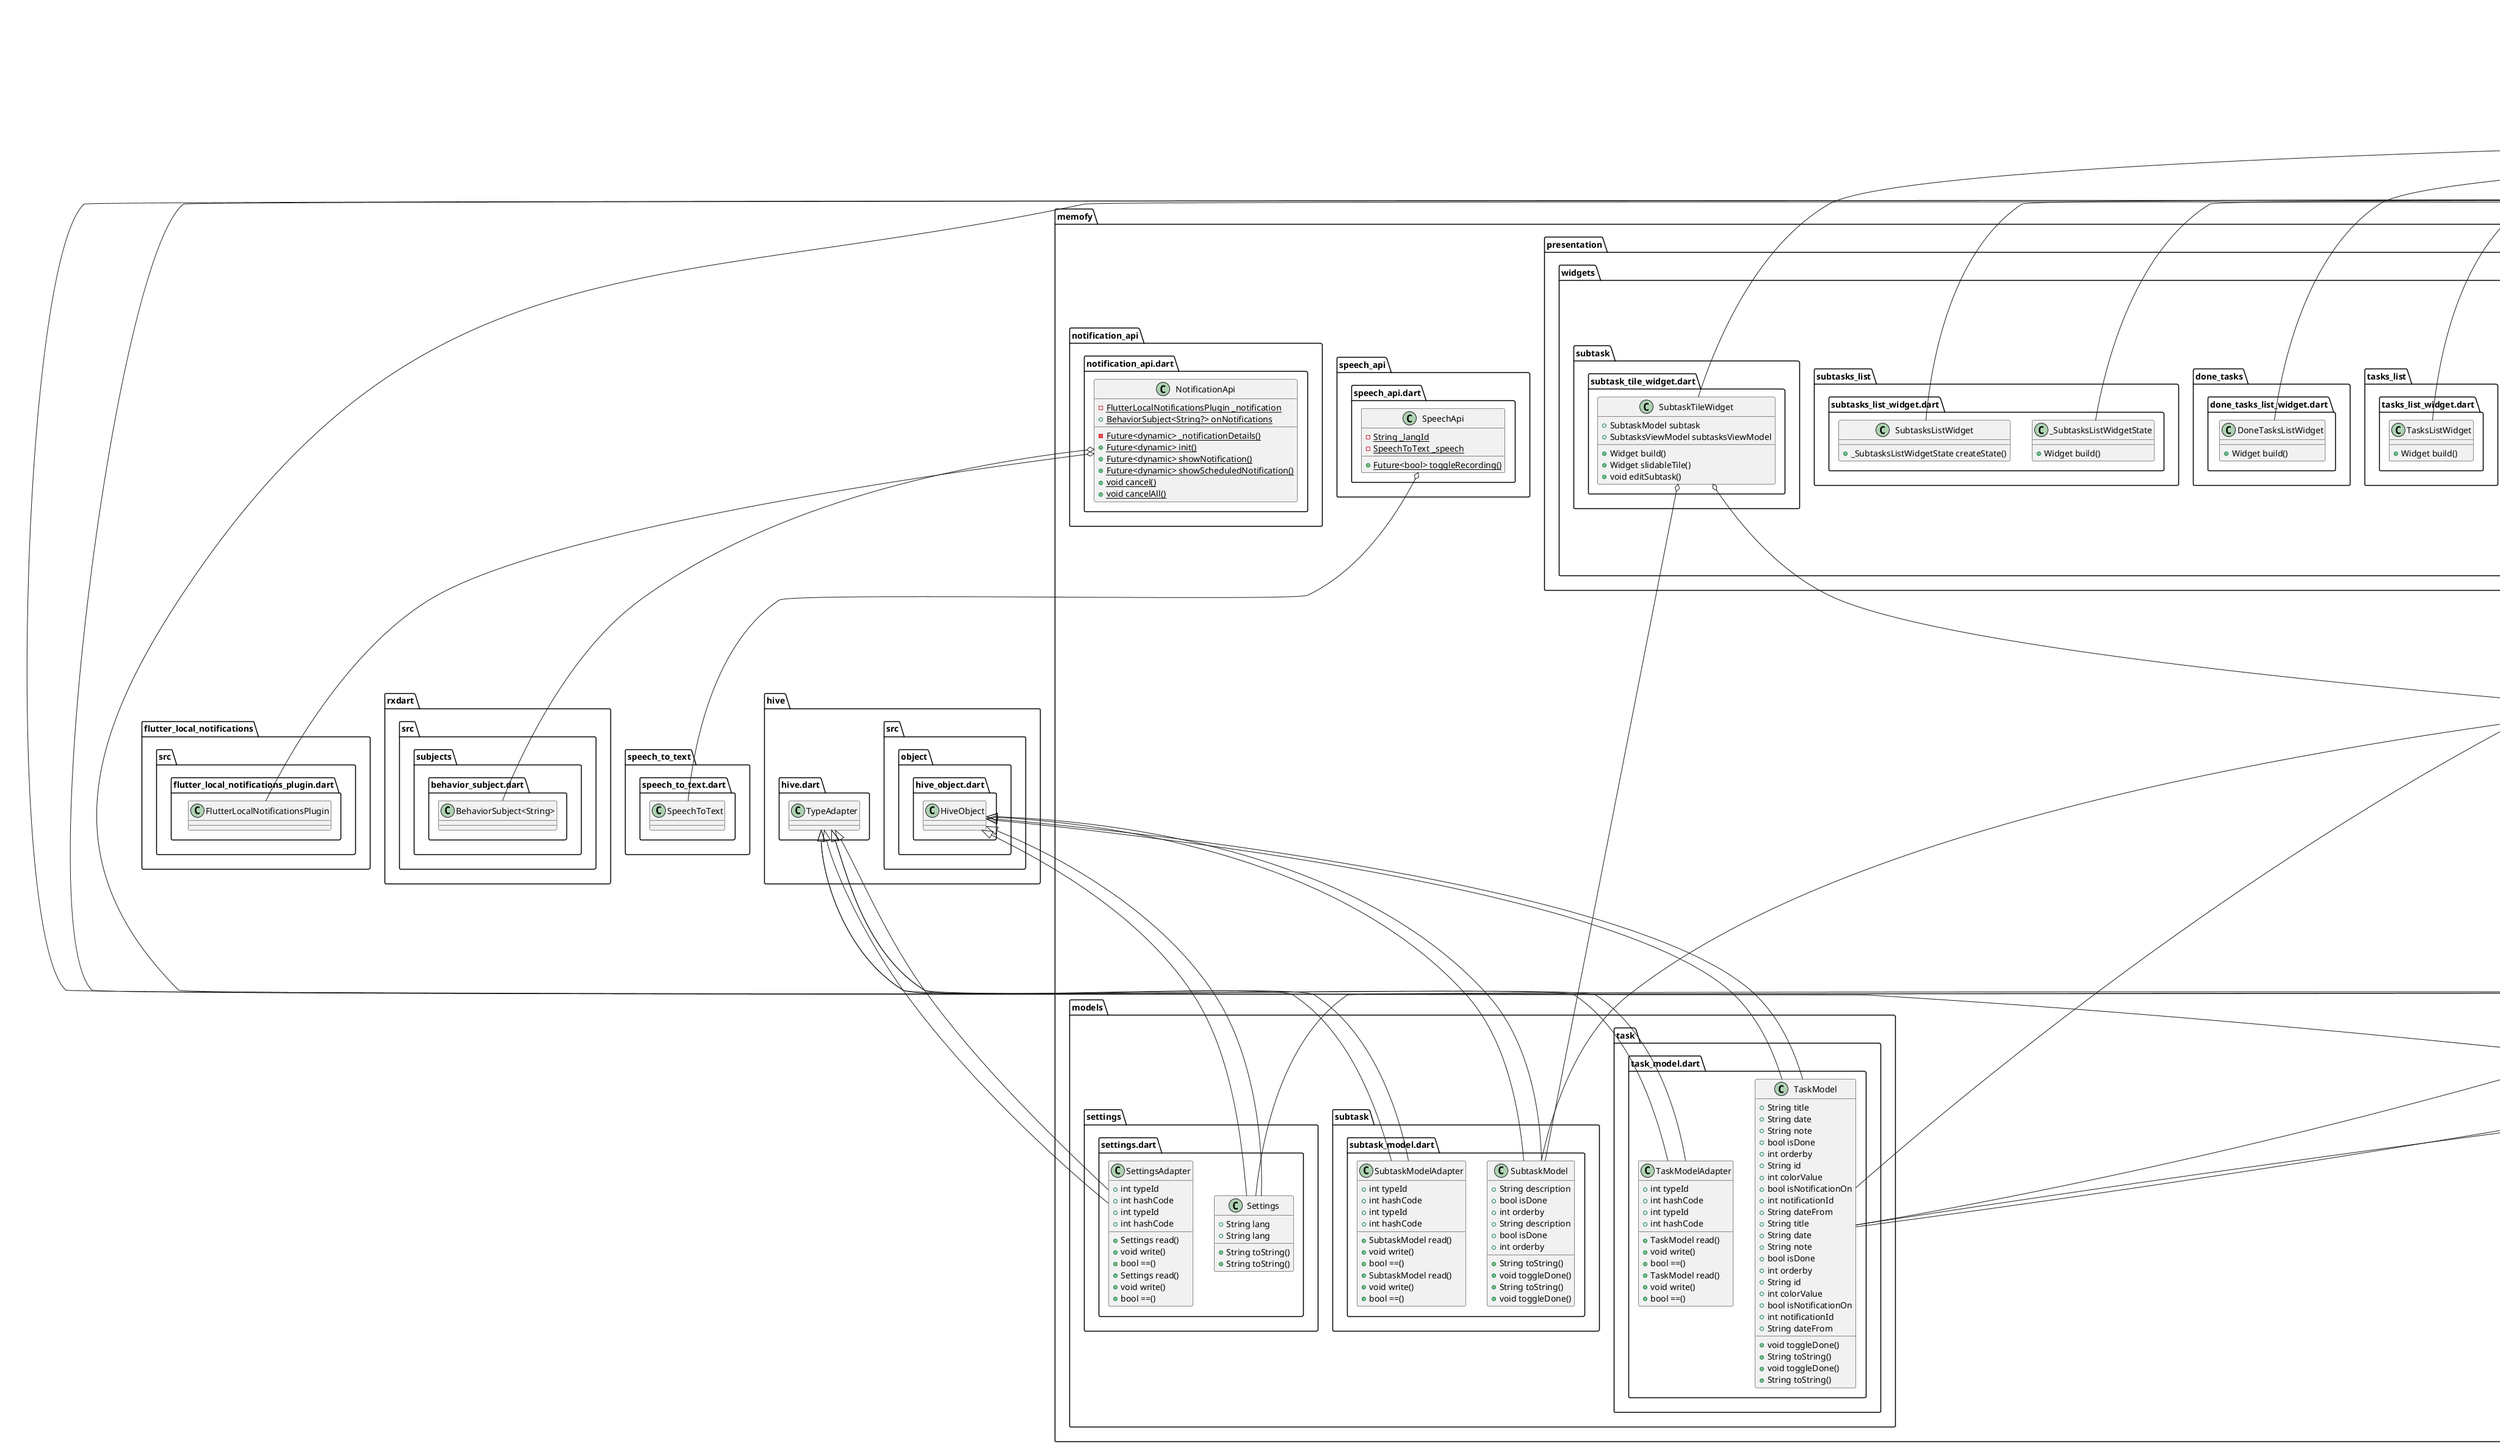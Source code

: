 @startuml
set namespaceSeparator ::

class "memofy::main.dart::MyApp" {
  +Widget build()
}

"flutter::src::widgets::framework.dart::StatelessWidget" <|-- "memofy::main.dart::MyApp"

class "memofy::validation::validation_item.dart::ValidationItem" {
  +String value
  +String? error
}

class "memofy::validation::text_validation.dart::TextValidation" {
  -ValidationItem _text
  +ValidationItem text
  +bool isValid
  +void changeNewTitle()
}

"memofy::validation::text_validation.dart::TextValidation" o-- "memofy::validation::validation_item.dart::ValidationItem"
"flutter::src::foundation::change_notifier.dart::ChangeNotifier" <|-- "memofy::validation::text_validation.dart::TextValidation"

class "memofy::data::subtask_service.dart::SubtaskService" {
  -Future<Box<SubtaskModel>> _box
  -Future<Box<TaskModel>> _boxTask
  -ValueListenable<Object>? _listenableBox
  +Future<void> load()
  +Future<List<SubtaskModel>> getSubtasks()
  +Future<void> addSubtask()
  +Future<void> removeSubtask()
  +Future<void> updateSubtask()
  +Future<void> toggleSubtaskStatus()
  +Future<TaskModel?> getTaskByKey()
  +Future<void> close()
}

"memofy::data::subtask_service.dart::SubtaskService" o-- "flutter::src::foundation::change_notifier.dart::ValueListenable<Object>"

class "memofy::data::box_manager.dart::BoxManager" {
  -Map<String, int> _counterBox
  {static} -BoxManager _singleton
  -Future<Box<T>> _openBox()
  +Future<Box<TaskModel>> openTaskBox()
  +String makeSubtaskBoxName()
  +Future<Box<SubtaskModel>> openSubtaskBox()
  +Future<Box<Settings>> openSettingsBox()
  +Future<void> closeBox()
}

"memofy::data::box_manager.dart::BoxManager" o-- "memofy::data::box_manager.dart::BoxManager"

class "memofy::data::task_service.dart::TaskService" {
  -Future<Box<TaskModel>> _box
  -ValueListenable<Object>? _listenableBox
  +Future<Box<TaskModel>> box
  +Future<void> load()
  +Future<TaskModel?> getTaskByKey()
  +Future<List<TaskModel>> getTasks()
  +Future<TaskModel> addTask()
  +Future<void> removeTask()
  +Future<void> updateTask()
  +Future<void> updateTaskColor()
  +Future<void> switchTaskNotification()
  +Future<void> updateTaskNotificationId()
  +Future<void> close()
}

"memofy::data::task_service.dart::TaskService" o-- "flutter::src::foundation::change_notifier.dart::ValueListenable<Object>"

class "memofy::data::settings_service.dart::SettingsService" {
  -Future<Box<Settings>> _box
  -ValueListenable<Object>? _listenableBox
  +Future<Box<Settings>> box
  +Future<void> load()
  +Future<Settings?> getSettingsByKey()
  +Future<Settings> addSettings()
  +Future<void> updateSettingsLang()
  +Future<void> close()
}

"memofy::data::settings_service.dart::SettingsService" o-- "flutter::src::foundation::change_notifier.dart::ValueListenable<Object>"

class "memofy::models::task::task_model.dart::TaskModel" {
  +String title
  +String date
  +String note
  +bool isDone
  +int orderby
  +String id
  +int colorValue
  +bool isNotificationOn
  +int notificationId
  +String dateFrom
  +void toggleDone()
  +String toString()
}

"hive::src::object::hive_object.dart::HiveObject" <|-- "memofy::models::task::task_model.dart::TaskModel"

class "memofy::models::task::task_model.dart::TaskModelAdapter" {
  +int typeId
  +int hashCode
  +TaskModel read()
  +void write()
  +bool ==()
}

"hive::hive.dart::TypeAdapter" <|-- "memofy::models::task::task_model.dart::TaskModelAdapter"

class "memofy::models::task::task_model.dart::TaskModel" {
  +String title
  +String date
  +String note
  +bool isDone
  +int orderby
  +String id
  +int colorValue
  +bool isNotificationOn
  +int notificationId
  +String dateFrom
  +void toggleDone()
  +String toString()
}

"hive::src::object::hive_object.dart::HiveObject" <|-- "memofy::models::task::task_model.dart::TaskModel"

class "memofy::models::task::task_model.dart::TaskModelAdapter" {
  +int typeId
  +int hashCode
  +TaskModel read()
  +void write()
  +bool ==()
}

"hive::hive.dart::TypeAdapter" <|-- "memofy::models::task::task_model.dart::TaskModelAdapter"

class "memofy::models::subtask::subtask_model.dart::SubtaskModel" {
  +String description
  +bool isDone
  +int orderby
  +String toString()
  +void toggleDone()
}

"hive::src::object::hive_object.dart::HiveObject" <|-- "memofy::models::subtask::subtask_model.dart::SubtaskModel"

class "memofy::models::subtask::subtask_model.dart::SubtaskModelAdapter" {
  +int typeId
  +int hashCode
  +SubtaskModel read()
  +void write()
  +bool ==()
}

"hive::hive.dart::TypeAdapter" <|-- "memofy::models::subtask::subtask_model.dart::SubtaskModelAdapter"

class "memofy::models::subtask::subtask_model.dart::SubtaskModel" {
  +String description
  +bool isDone
  +int orderby
  +String toString()
  +void toggleDone()
}

"hive::src::object::hive_object.dart::HiveObject" <|-- "memofy::models::subtask::subtask_model.dart::SubtaskModel"

class "memofy::models::subtask::subtask_model.dart::SubtaskModelAdapter" {
  +int typeId
  +int hashCode
  +SubtaskModel read()
  +void write()
  +bool ==()
}

"hive::hive.dart::TypeAdapter" <|-- "memofy::models::subtask::subtask_model.dart::SubtaskModelAdapter"

class "memofy::models::settings::settings.dart::Settings" {
  +String lang
  +String toString()
}

"hive::src::object::hive_object.dart::HiveObject" <|-- "memofy::models::settings::settings.dart::Settings"

class "memofy::models::settings::settings.dart::SettingsAdapter" {
  +int typeId
  +int hashCode
  +Settings read()
  +void write()
  +bool ==()
}

"hive::hive.dart::TypeAdapter" <|-- "memofy::models::settings::settings.dart::SettingsAdapter"

class "memofy::models::settings::settings.dart::Settings" {
  +String lang
  +String toString()
}

"hive::src::object::hive_object.dart::HiveObject" <|-- "memofy::models::settings::settings.dart::Settings"

class "memofy::models::settings::settings.dart::SettingsAdapter" {
  +int typeId
  +int hashCode
  +Settings read()
  +void write()
  +bool ==()
}

"hive::hive.dart::TypeAdapter" <|-- "memofy::models::settings::settings.dart::SettingsAdapter"

class "memofy::view_models::task::task_view_model.dart::TasksViewModel" {
  +String searchingQuery
  +TaskService taskService
  +Color tileColor
  -List<TaskModel> _tasks
  -List<TaskModel> _temp
  +List<TaskModel> tasks
  +List<TaskModel> get()
  -Future<void> _readTasksFromHive()
  +Future<void> load()
  +Future<void> addTask()
  +void searchTask()
  +void sortTask()
  +void sortTaskAsc()
  +void sortTaskDesc()
  +Future<void> removeTask()
  +Future<void> updateTask()
  +Future<void> updateTaskColor()
  +Future<void> switchTaskNotification()
  +Future<void> updateTaskNotificationId()
  +void dispose()
}

"memofy::view_models::task::task_view_model.dart::TasksViewModel" o-- "memofy::data::task_service.dart::TaskService"
"memofy::view_models::task::task_view_model.dart::TasksViewModel" o-- "dart::ui::Color"
"flutter::src::foundation::change_notifier.dart::ChangeNotifier" <|-- "memofy::view_models::task::task_view_model.dart::TasksViewModel"

class "memofy::view_models::done_task::done_task_view_model.dart::DoneTasksViewModel" {
  +String searchingQuery
  +TaskService taskService
  -List<TaskModel> _doneTasks
  -List<TaskModel> _temp
  +List<TaskModel> doneTasks
  +List<TaskModel> get()
  -Future<void> _readDoneTasksFromHive()
  +void load()
  +void searchTask()
  +Future<void> removeTask()
  +void dispose()
}

"memofy::view_models::done_task::done_task_view_model.dart::DoneTasksViewModel" o-- "memofy::data::task_service.dart::TaskService"
"flutter::src::foundation::change_notifier.dart::ChangeNotifier" <|-- "memofy::view_models::done_task::done_task_view_model.dart::DoneTasksViewModel"

class "memofy::view_models::subtask::subtask_view_model.dart::SubtasksViewModel" {
  +TaskModel taskModel
  +SubtaskService subtaskService
  -List<SubtaskModel> _subtasks
  +List<SubtaskModel> subtasks
  -dynamic _readSubtasksFromHive()
  +void load()
  +Future<void> addSubtask()
  +Future<void> removeSubtask()
  +Future<void> updateSubtask()
  +void toggleSubtaskStatus()
  -bool _isAllSubtaskDone()
  +Future<void> isTaskDone()
  +void dispose()
}

"memofy::view_models::subtask::subtask_view_model.dart::SubtasksViewModel" o-- "memofy::models::task::task_model.dart::TaskModel"
"memofy::view_models::subtask::subtask_view_model.dart::SubtasksViewModel" o-- "memofy::data::subtask_service.dart::SubtaskService"
"flutter::src::foundation::change_notifier.dart::ChangeNotifier" <|-- "memofy::view_models::subtask::subtask_view_model.dart::SubtasksViewModel"

class "memofy::view_models::settings::settings_view_model.dart::SettingsViewModel" {
  +SettingsService settingsService
  +Settings settings
  -Future<void> _readSettingsFromHive()
  +Settings getSettings()
  +Future<void> load()
  +Future<void> updateSettingsLang()
}

"memofy::view_models::settings::settings_view_model.dart::SettingsViewModel" o-- "memofy::data::settings_service.dart::SettingsService"
"memofy::view_models::settings::settings_view_model.dart::SettingsViewModel" o-- "memofy::models::settings::settings.dart::Settings"
"flutter::src::foundation::change_notifier.dart::ChangeNotifier" <|-- "memofy::view_models::settings::settings_view_model.dart::SettingsViewModel"

class "memofy::view_models::speech::speech_view_model.dart::SpeechViewModel" {
  {static} +String TITLE
  {static} +String NOTE
  -String _title
  -String _note
  {static} -List<LocaleName> _localeNames
  -String _langId
  +String title
  +String note
  +void setData()
  +String getData()
  +void setLocaleNames()
  +List<LocaleName> getLocaleNames()
  +void setLangId()
  +String getLangId()
}

"flutter::src::foundation::change_notifier.dart::ChangeNotifier" <|-- "memofy::view_models::speech::speech_view_model.dart::SpeechViewModel"

class "memofy::presentation::widgets::task::task_tile_widget.dart::TaskTileWidget" {
  +TaskModel task
  +State<TaskTileWidget> createState()
}

"memofy::presentation::widgets::task::task_tile_widget.dart::TaskTileWidget" o-- "memofy::models::task::task_model.dart::TaskModel"
"flutter::src::widgets::framework.dart::StatefulWidget" <|-- "memofy::presentation::widgets::task::task_tile_widget.dart::TaskTileWidget"

class "memofy::presentation::widgets::task::task_tile_widget.dart::_TaskTileWidgetState" {
  +Color pickerColor
  +int pickerColor_value
  +int pickerCol
  +void changeColor()
  +void initState()
  +void listenNotification()
  +void onClickedNotification()
  +Widget build()
  +Widget slidableTile()
  +void editTask()
  +void showSettingColorDialog()
  +void settingDialog()
  +void notificationWarning()
  +int intGenerator()
}

"memofy::presentation::widgets::task::task_tile_widget.dart::_TaskTileWidgetState" o-- "dart::ui::Color"
"flutter::src::widgets::framework.dart::State" <|-- "memofy::presentation::widgets::task::task_tile_widget.dart::_TaskTileWidgetState"

class "memofy::presentation::widgets::mic::add_by_mic.dart::AddByMic" {
  +String info
  +bool isListening
  +_AddByMicState createState()
}

"flutter::src::widgets::framework.dart::StatefulWidget" <|-- "memofy::presentation::widgets::mic::add_by_mic.dart::AddByMic"

class "memofy::presentation::widgets::mic::add_by_mic.dart::_AddByMicState" {
  +Widget build()
  +Future<dynamic> toggleRecording()
}

"flutter::src::widgets::framework.dart::State" <|-- "memofy::presentation::widgets::mic::add_by_mic.dart::_AddByMicState"

class "memofy::presentation::widgets::tasks_list::tasks_list_widget.dart::TasksListWidget" {
  +Widget build()
}

"flutter::src::widgets::framework.dart::StatelessWidget" <|-- "memofy::presentation::widgets::tasks_list::tasks_list_widget.dart::TasksListWidget"

class "memofy::presentation::widgets::done_tasks::done_tasks_list_widget.dart::DoneTasksListWidget" {
  +Widget build()
}

"flutter::src::widgets::framework.dart::StatelessWidget" <|-- "memofy::presentation::widgets::done_tasks::done_tasks_list_widget.dart::DoneTasksListWidget"

class "memofy::presentation::widgets::subtasks_list::subtasks_list_widget.dart::SubtasksListWidget" {
  +_SubtasksListWidgetState createState()
}

"flutter::src::widgets::framework.dart::StatefulWidget" <|-- "memofy::presentation::widgets::subtasks_list::subtasks_list_widget.dart::SubtasksListWidget"

class "memofy::presentation::widgets::subtasks_list::subtasks_list_widget.dart::_SubtasksListWidgetState" {
  +Widget build()
}

"flutter::src::widgets::framework.dart::State" <|-- "memofy::presentation::widgets::subtasks_list::subtasks_list_widget.dart::_SubtasksListWidgetState"

class "memofy::presentation::widgets::subtask::subtask_tile_widget.dart::SubtaskTileWidget" {
  +SubtaskModel subtask
  +SubtasksViewModel subtasksViewModel
  +Widget build()
  +Widget slidableTile()
  +void editSubtask()
}

"memofy::presentation::widgets::subtask::subtask_tile_widget.dart::SubtaskTileWidget" o-- "memofy::models::subtask::subtask_model.dart::SubtaskModel"
"memofy::presentation::widgets::subtask::subtask_tile_widget.dart::SubtaskTileWidget" o-- "memofy::view_models::subtask::subtask_view_model.dart::SubtasksViewModel"
"flutter::src::widgets::framework.dart::StatelessWidget" <|-- "memofy::presentation::widgets::subtask::subtask_tile_widget.dart::SubtaskTileWidget"

class "memofy::presentation::screens::mic_add_task::mic_add_task_screen.dart::MicAddTaskScreen" {
  {static} +String id
  +String info
  +_MicAddTaskScreenState createState()
}

"flutter::src::widgets::framework.dart::StatefulWidget" <|-- "memofy::presentation::screens::mic_add_task::mic_add_task_screen.dart::MicAddTaskScreen"

class "memofy::presentation::screens::mic_add_task::mic_add_task_screen.dart::_MicAddTaskScreenState" {
  +String? selectedItem
  +String dateDo
  +List<dynamic> dateTimeDo
  +void initState()
  +Widget build()
  +void showErrorDialog()
  +void showSettingDialog()
}

"flutter::src::widgets::framework.dart::State" <|-- "memofy::presentation::screens::mic_add_task::mic_add_task_screen.dart::_MicAddTaskScreenState"

class "memofy::presentation::screens::tasks_list::tasks_list_screen.dart::TasksListScreen" {
  {static} +String id
  +_TasksListScreenState createState()
}

"flutter::src::widgets::framework.dart::StatefulWidget" <|-- "memofy::presentation::screens::tasks_list::tasks_list_screen.dart::TasksListScreen"

class "memofy::presentation::screens::tasks_list::tasks_list_screen.dart::_TasksListScreenState" {
  -TextEditingController _searchController
  +bool isSearching
  +String searchingQuery
  +Widget build()
  +Widget searchField()
  +void tasksSortDialog()
}

"memofy::presentation::screens::tasks_list::tasks_list_screen.dart::_TasksListScreenState" o-- "flutter::src::widgets::editable_text.dart::TextEditingController"
"flutter::src::widgets::framework.dart::State" <|-- "memofy::presentation::screens::tasks_list::tasks_list_screen.dart::_TasksListScreenState"

class "memofy::presentation::screens::done_tasks::done_tasks_list_screen.dart::DoneTasksListScreen" {
  {static} +String id
  +_DoneTasksListScreenState createState()
}

"flutter::src::widgets::framework.dart::StatefulWidget" <|-- "memofy::presentation::screens::done_tasks::done_tasks_list_screen.dart::DoneTasksListScreen"

class "memofy::presentation::screens::done_tasks::done_tasks_list_screen.dart::_DoneTasksListScreenState" {
  -TextEditingController _searchController
  +bool isSearching
  +Widget build()
  +Widget searchField()
}

"memofy::presentation::screens::done_tasks::done_tasks_list_screen.dart::_DoneTasksListScreenState" o-- "flutter::src::widgets::editable_text.dart::TextEditingController"
"flutter::src::widgets::framework.dart::State" <|-- "memofy::presentation::screens::done_tasks::done_tasks_list_screen.dart::_DoneTasksListScreenState"

class "memofy::presentation::screens::add_task::add_task_screen.dart::AddTaskScreen" {
  {static} +String id
  +State<AddTaskScreen> createState()
}

"flutter::src::widgets::framework.dart::StatefulWidget" <|-- "memofy::presentation::screens::add_task::add_task_screen.dart::AddTaskScreen"

class "memofy::presentation::screens::add_task::add_task_screen.dart::_AddTaskScreenState" {
  +String newTitle
  +String date
  +String dateFrom
  +String newNote
  +String dateDo
  +List<dynamic> dateTimeDo
  +TextValidation validationService
  +void initState()
  +Widget build()
  +Widget AddTitleInput()
  +Widget AddNoteInput()
  +Widget buttonDatePicker()
  +Widget buttonTimePicker()
}

"memofy::presentation::screens::add_task::add_task_screen.dart::_AddTaskScreenState" o-- "memofy::validation::text_validation.dart::TextValidation"
"flutter::src::widgets::framework.dart::State" <|-- "memofy::presentation::screens::add_task::add_task_screen.dart::_AddTaskScreenState"

class "memofy::presentation::screens::edit_subtask::edit_subtask_screen.dart::EditSubtaskScreen" {
  {static} +String id
  +SubtaskModel subtask
  +SubtasksViewModel subtasksViewModel
  +State<EditSubtaskScreen> createState()
}

"memofy::presentation::screens::edit_subtask::edit_subtask_screen.dart::EditSubtaskScreen" o-- "memofy::models::subtask::subtask_model.dart::SubtaskModel"
"memofy::presentation::screens::edit_subtask::edit_subtask_screen.dart::EditSubtaskScreen" o-- "memofy::view_models::subtask::subtask_view_model.dart::SubtasksViewModel"
"flutter::src::widgets::framework.dart::StatefulWidget" <|-- "memofy::presentation::screens::edit_subtask::edit_subtask_screen.dart::EditSubtaskScreen"

class "memofy::presentation::screens::edit_subtask::edit_subtask_screen.dart::_EditSubtaskScreenState" {
  +String description
  -SubtasksViewModel? _subtasksViewModel
  +TextValidation validationService
  +void initState()
  +Widget build()
  +Widget EditDescriptionInput()
}

"memofy::presentation::screens::edit_subtask::edit_subtask_screen.dart::_EditSubtaskScreenState" o-- "memofy::view_models::subtask::subtask_view_model.dart::SubtasksViewModel"
"memofy::presentation::screens::edit_subtask::edit_subtask_screen.dart::_EditSubtaskScreenState" o-- "memofy::validation::text_validation.dart::TextValidation"
"flutter::src::widgets::framework.dart::State" <|-- "memofy::presentation::screens::edit_subtask::edit_subtask_screen.dart::_EditSubtaskScreenState"

class "memofy::presentation::screens::subtasks_list::subtasks_list_screen.dart::SubtasksListScreen" {
  {static} +String id
  +TaskModel taskModel
  +_SubtasksListScreenState createState()
}

"memofy::presentation::screens::subtasks_list::subtasks_list_screen.dart::SubtasksListScreen" o-- "memofy::models::task::task_model.dart::TaskModel"
"flutter::src::widgets::framework.dart::StatefulWidget" <|-- "memofy::presentation::screens::subtasks_list::subtasks_list_screen.dart::SubtasksListScreen"

class "memofy::presentation::screens::subtasks_list::subtasks_list_screen.dart::_SubtasksListScreenState" {
  -SubtasksViewModel? _subtaskViewModel
  +void initState()
  +Widget build()
}

"memofy::presentation::screens::subtasks_list::subtasks_list_screen.dart::_SubtasksListScreenState" o-- "memofy::view_models::subtask::subtask_view_model.dart::SubtasksViewModel"
"flutter::src::widgets::framework.dart::State" <|-- "memofy::presentation::screens::subtasks_list::subtasks_list_screen.dart::_SubtasksListScreenState"

class "memofy::presentation::screens::edit_task::edit_task_screen.dart::EditTaskScreen" {
  {static} +String id
  +TaskModel task
  +State<EditTaskScreen> createState()
}

"memofy::presentation::screens::edit_task::edit_task_screen.dart::EditTaskScreen" o-- "memofy::models::task::task_model.dart::TaskModel"
"flutter::src::widgets::framework.dart::StatefulWidget" <|-- "memofy::presentation::screens::edit_task::edit_task_screen.dart::EditTaskScreen"

class "memofy::presentation::screens::edit_task::edit_task_screen.dart::_EditTaskScreenState" {
  +TextValidation validationService
  +String title
  +List<dynamic> dateTime
  +List<dynamic> dateTimeFrom
  +String note
  +String tempDate
  +void initState()
  +Widget build()
  +Widget EditTitleInput()
  +Widget EditNoteInput()
}

"memofy::presentation::screens::edit_task::edit_task_screen.dart::_EditTaskScreenState" o-- "memofy::validation::text_validation.dart::TextValidation"
"flutter::src::widgets::framework.dart::State" <|-- "memofy::presentation::screens::edit_task::edit_task_screen.dart::_EditTaskScreenState"

class "memofy::presentation::screens::mic_add_subtask::mic_add_subtask_screen.dart::MicAddSubtaskScreen" {
  {static} +String id
  +String info
  +SubtasksViewModel subtasksViewModel
  +_MicAddSubtaskScreenState createState()
}

"memofy::presentation::screens::mic_add_subtask::mic_add_subtask_screen.dart::MicAddSubtaskScreen" o-- "memofy::view_models::subtask::subtask_view_model.dart::SubtasksViewModel"
"flutter::src::widgets::framework.dart::StatefulWidget" <|-- "memofy::presentation::screens::mic_add_subtask::mic_add_subtask_screen.dart::MicAddSubtaskScreen"

class "memofy::presentation::screens::mic_add_subtask::mic_add_subtask_screen.dart::_MicAddSubtaskScreenState" {
  -SubtasksViewModel? _subtaskDatamodel
  +void initState()
  +Widget build()
  +void showErrorDialog()
}

"memofy::presentation::screens::mic_add_subtask::mic_add_subtask_screen.dart::_MicAddSubtaskScreenState" o-- "memofy::view_models::subtask::subtask_view_model.dart::SubtasksViewModel"
"flutter::src::widgets::framework.dart::State" <|-- "memofy::presentation::screens::mic_add_subtask::mic_add_subtask_screen.dart::_MicAddSubtaskScreenState"

class "memofy::presentation::screens::add_subtask::add_subtask_screen.dart::AddSubtaskScreen" {
  {static} +String id
  +SubtasksViewModel subtasksViewModel
  +State<AddSubtaskScreen> createState()
}

"memofy::presentation::screens::add_subtask::add_subtask_screen.dart::AddSubtaskScreen" o-- "memofy::view_models::subtask::subtask_view_model.dart::SubtasksViewModel"
"flutter::src::widgets::framework.dart::StatefulWidget" <|-- "memofy::presentation::screens::add_subtask::add_subtask_screen.dart::AddSubtaskScreen"

class "memofy::presentation::screens::add_subtask::add_subtask_screen.dart::_AddSubtaskScreenState" {
  +String description
  -SubtasksViewModel? _subtaskDatamodel
  +TextValidation validationService
  +void initState()
  +Widget build()
  +Widget AddDescriptionInput()
  +Widget submitButton()
}

"memofy::presentation::screens::add_subtask::add_subtask_screen.dart::_AddSubtaskScreenState" o-- "memofy::view_models::subtask::subtask_view_model.dart::SubtasksViewModel"
"memofy::presentation::screens::add_subtask::add_subtask_screen.dart::_AddSubtaskScreenState" o-- "memofy::validation::text_validation.dart::TextValidation"
"flutter::src::widgets::framework.dart::State" <|-- "memofy::presentation::screens::add_subtask::add_subtask_screen.dart::_AddSubtaskScreenState"

class "memofy::presentation::screens::home::home_page_screen.dart::HomePageScreen" {
  {static} +String id
  +_HomePageScreenState createState()
}

"flutter::src::widgets::framework.dart::StatefulWidget" <|-- "memofy::presentation::screens::home::home_page_screen.dart::HomePageScreen"

class "memofy::presentation::screens::home::home_page_screen.dart::_HomePageScreenState" {
  +int selectedIndex
  +Widget build()
}

"flutter::src::widgets::framework.dart::State" <|-- "memofy::presentation::screens::home::home_page_screen.dart::_HomePageScreenState"

class "memofy::notification_api::notification_api.dart::NotificationApi" {
  {static} -FlutterLocalNotificationsPlugin _notification
  {static} +BehaviorSubject<String?> onNotifications
  {static} -Future<dynamic> _notificationDetails()
  {static} +Future<dynamic> init()
  {static} +Future<dynamic> showNotification()
  {static} +Future<dynamic> showScheduledNotification()
  {static} +void cancel()
  {static} +void cancelAll()
}

"memofy::notification_api::notification_api.dart::NotificationApi" o-- "flutter_local_notifications::src::flutter_local_notifications_plugin.dart::FlutterLocalNotificationsPlugin"
"memofy::notification_api::notification_api.dart::NotificationApi" o-- "rxdart::src::subjects::behavior_subject.dart::BehaviorSubject<String>"

class "memofy::speech_api::speech_api.dart::SpeechApi" {
  {static} -String _langId
  {static} -SpeechToText _speech
  {static} +Future<bool> toggleRecording()
}

"memofy::speech_api::speech_api.dart::SpeechApi" o-- "speech_to_text::speech_to_text.dart::SpeechToText"


@enduml
